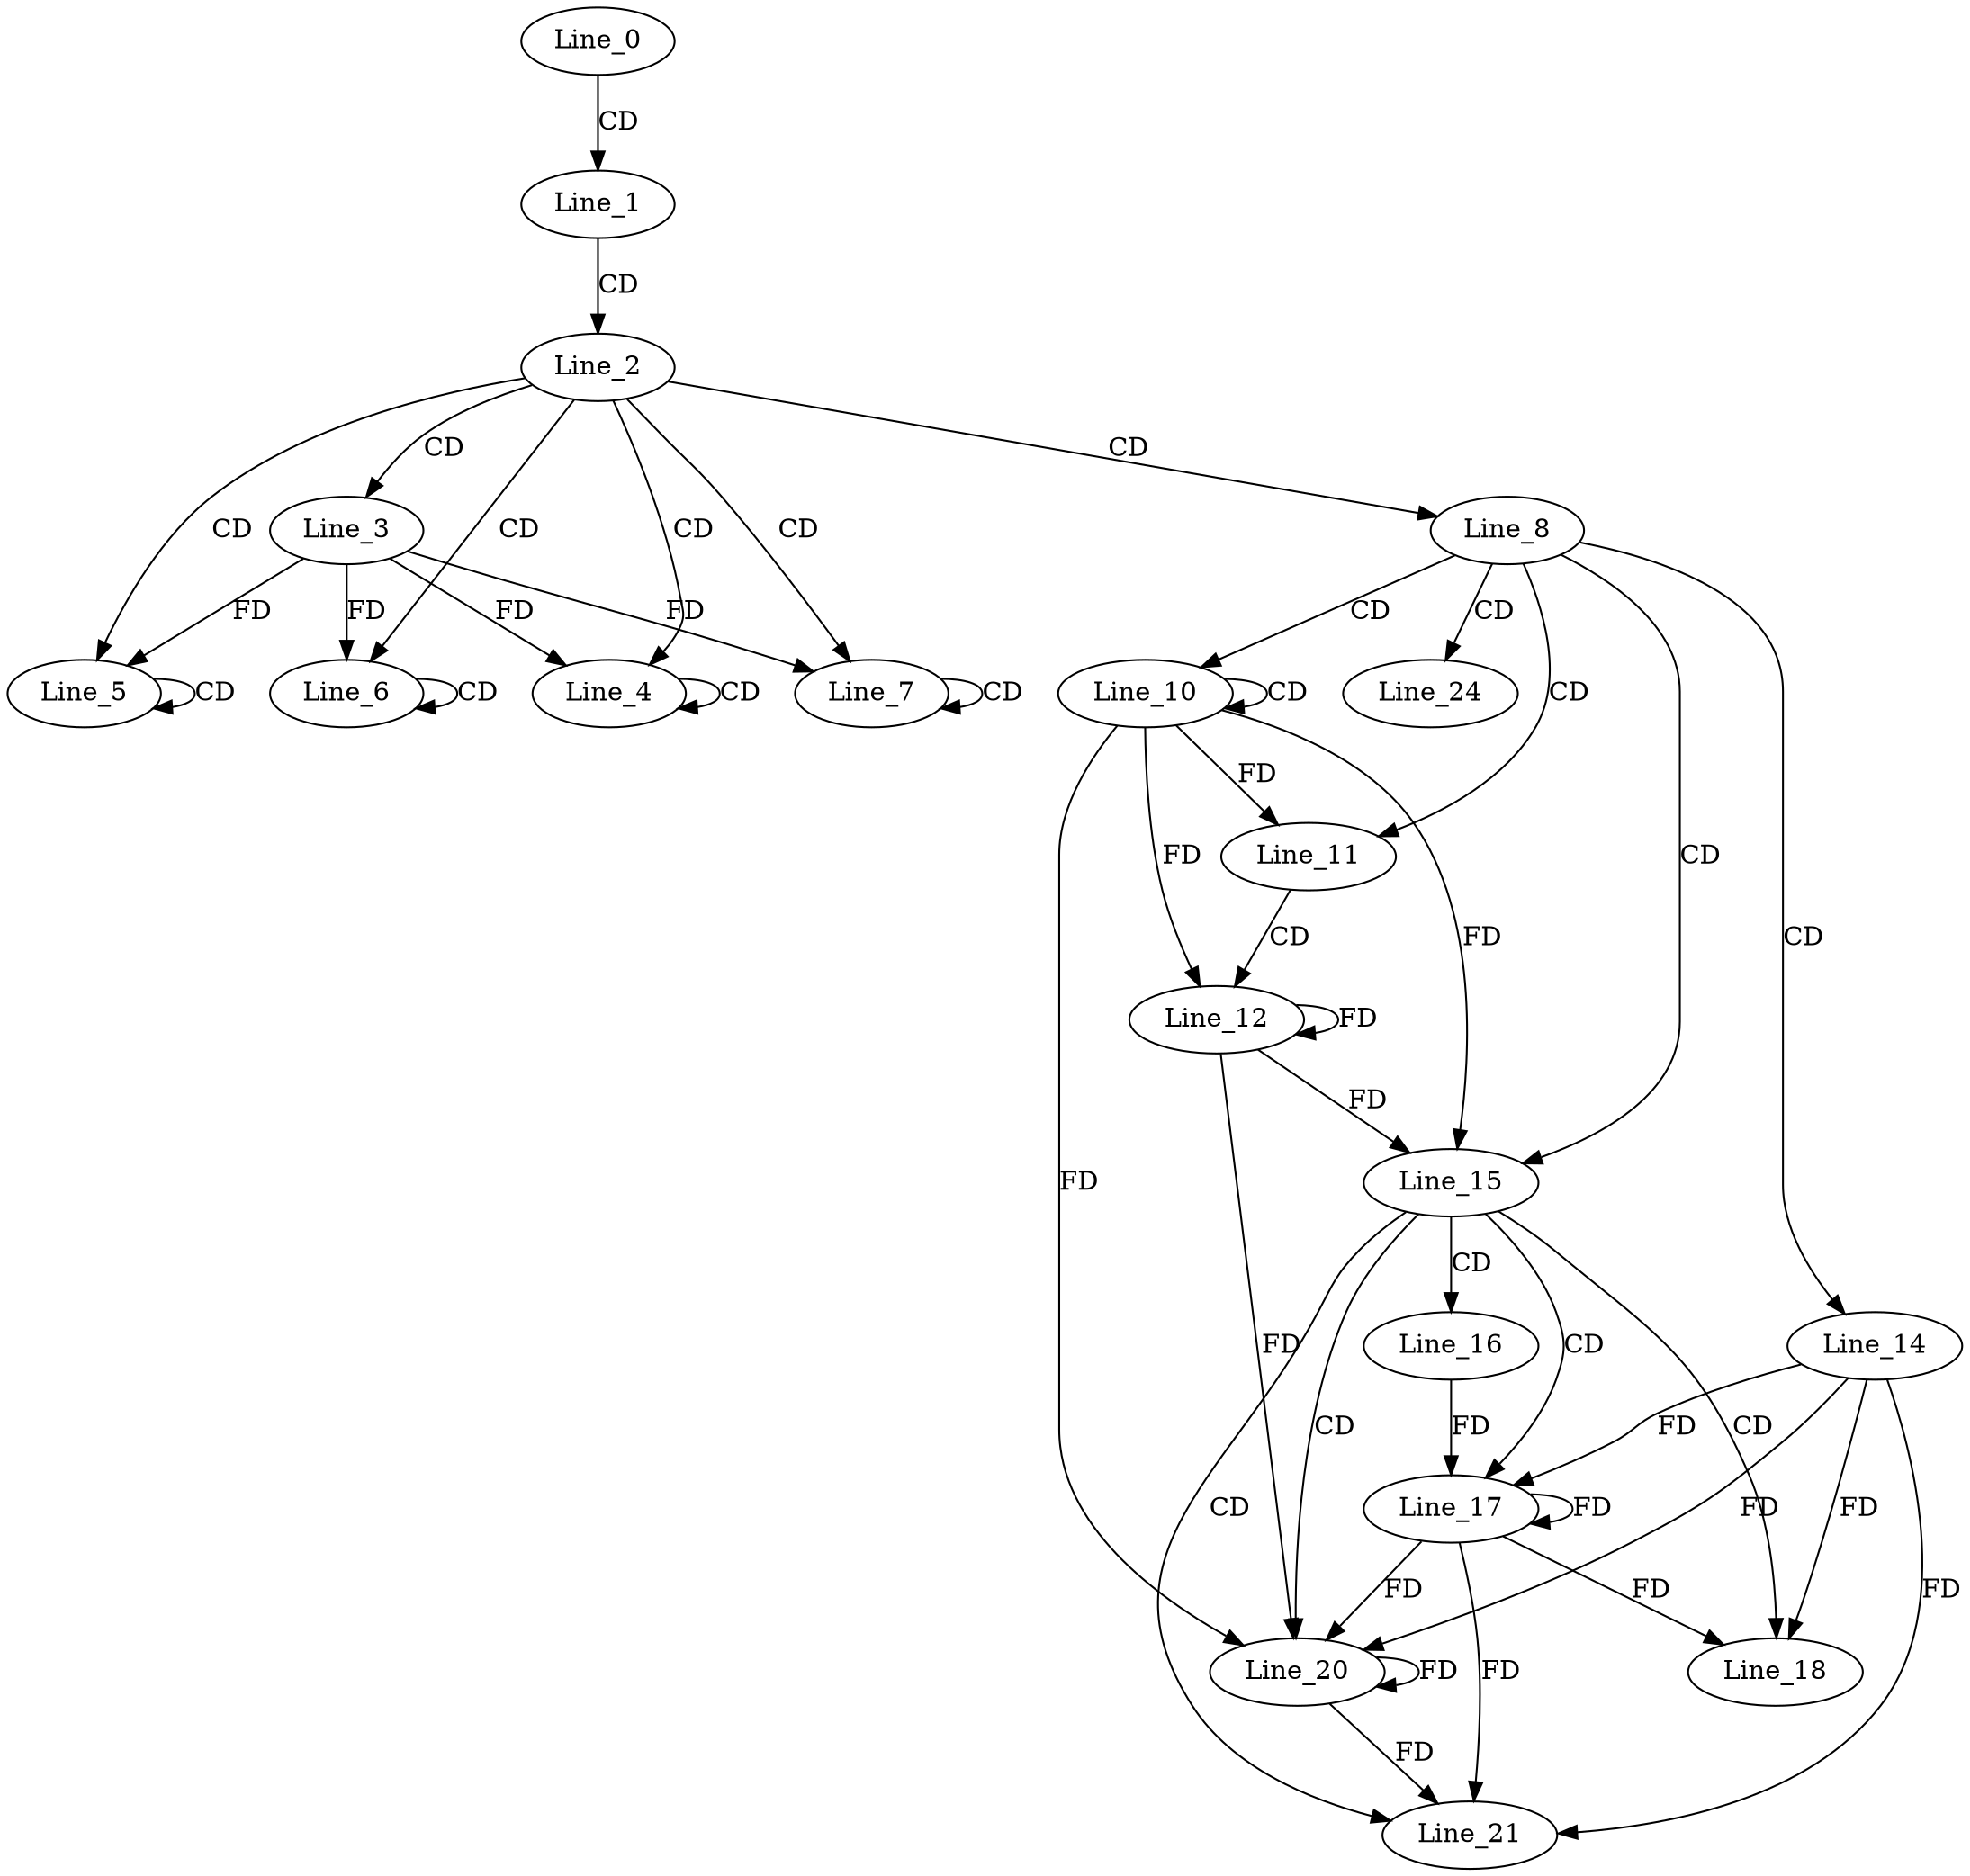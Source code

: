 digraph G {
  Line_0;
  Line_1;
  Line_2;
  Line_3;
  Line_4;
  Line_4;
  Line_5;
  Line_5;
  Line_6;
  Line_6;
  Line_7;
  Line_7;
  Line_8;
  Line_10;
  Line_10;
  Line_11;
  Line_12;
  Line_14;
  Line_15;
  Line_16;
  Line_17;
  Line_17;
  Line_18;
  Line_20;
  Line_20;
  Line_21;
  Line_21;
  Line_24;
  Line_0 -> Line_1 [ label="CD" ];
  Line_1 -> Line_2 [ label="CD" ];
  Line_2 -> Line_3 [ label="CD" ];
  Line_2 -> Line_4 [ label="CD" ];
  Line_4 -> Line_4 [ label="CD" ];
  Line_3 -> Line_4 [ label="FD" ];
  Line_2 -> Line_5 [ label="CD" ];
  Line_5 -> Line_5 [ label="CD" ];
  Line_3 -> Line_5 [ label="FD" ];
  Line_2 -> Line_6 [ label="CD" ];
  Line_6 -> Line_6 [ label="CD" ];
  Line_3 -> Line_6 [ label="FD" ];
  Line_2 -> Line_7 [ label="CD" ];
  Line_7 -> Line_7 [ label="CD" ];
  Line_3 -> Line_7 [ label="FD" ];
  Line_2 -> Line_8 [ label="CD" ];
  Line_8 -> Line_10 [ label="CD" ];
  Line_10 -> Line_10 [ label="CD" ];
  Line_8 -> Line_11 [ label="CD" ];
  Line_10 -> Line_11 [ label="FD" ];
  Line_11 -> Line_12 [ label="CD" ];
  Line_10 -> Line_12 [ label="FD" ];
  Line_12 -> Line_12 [ label="FD" ];
  Line_8 -> Line_14 [ label="CD" ];
  Line_8 -> Line_15 [ label="CD" ];
  Line_10 -> Line_15 [ label="FD" ];
  Line_12 -> Line_15 [ label="FD" ];
  Line_15 -> Line_16 [ label="CD" ];
  Line_15 -> Line_17 [ label="CD" ];
  Line_14 -> Line_17 [ label="FD" ];
  Line_17 -> Line_17 [ label="FD" ];
  Line_16 -> Line_17 [ label="FD" ];
  Line_15 -> Line_18 [ label="CD" ];
  Line_14 -> Line_18 [ label="FD" ];
  Line_17 -> Line_18 [ label="FD" ];
  Line_15 -> Line_20 [ label="CD" ];
  Line_14 -> Line_20 [ label="FD" ];
  Line_17 -> Line_20 [ label="FD" ];
  Line_20 -> Line_20 [ label="FD" ];
  Line_10 -> Line_20 [ label="FD" ];
  Line_12 -> Line_20 [ label="FD" ];
  Line_15 -> Line_21 [ label="CD" ];
  Line_14 -> Line_21 [ label="FD" ];
  Line_17 -> Line_21 [ label="FD" ];
  Line_20 -> Line_21 [ label="FD" ];
  Line_8 -> Line_24 [ label="CD" ];
}
